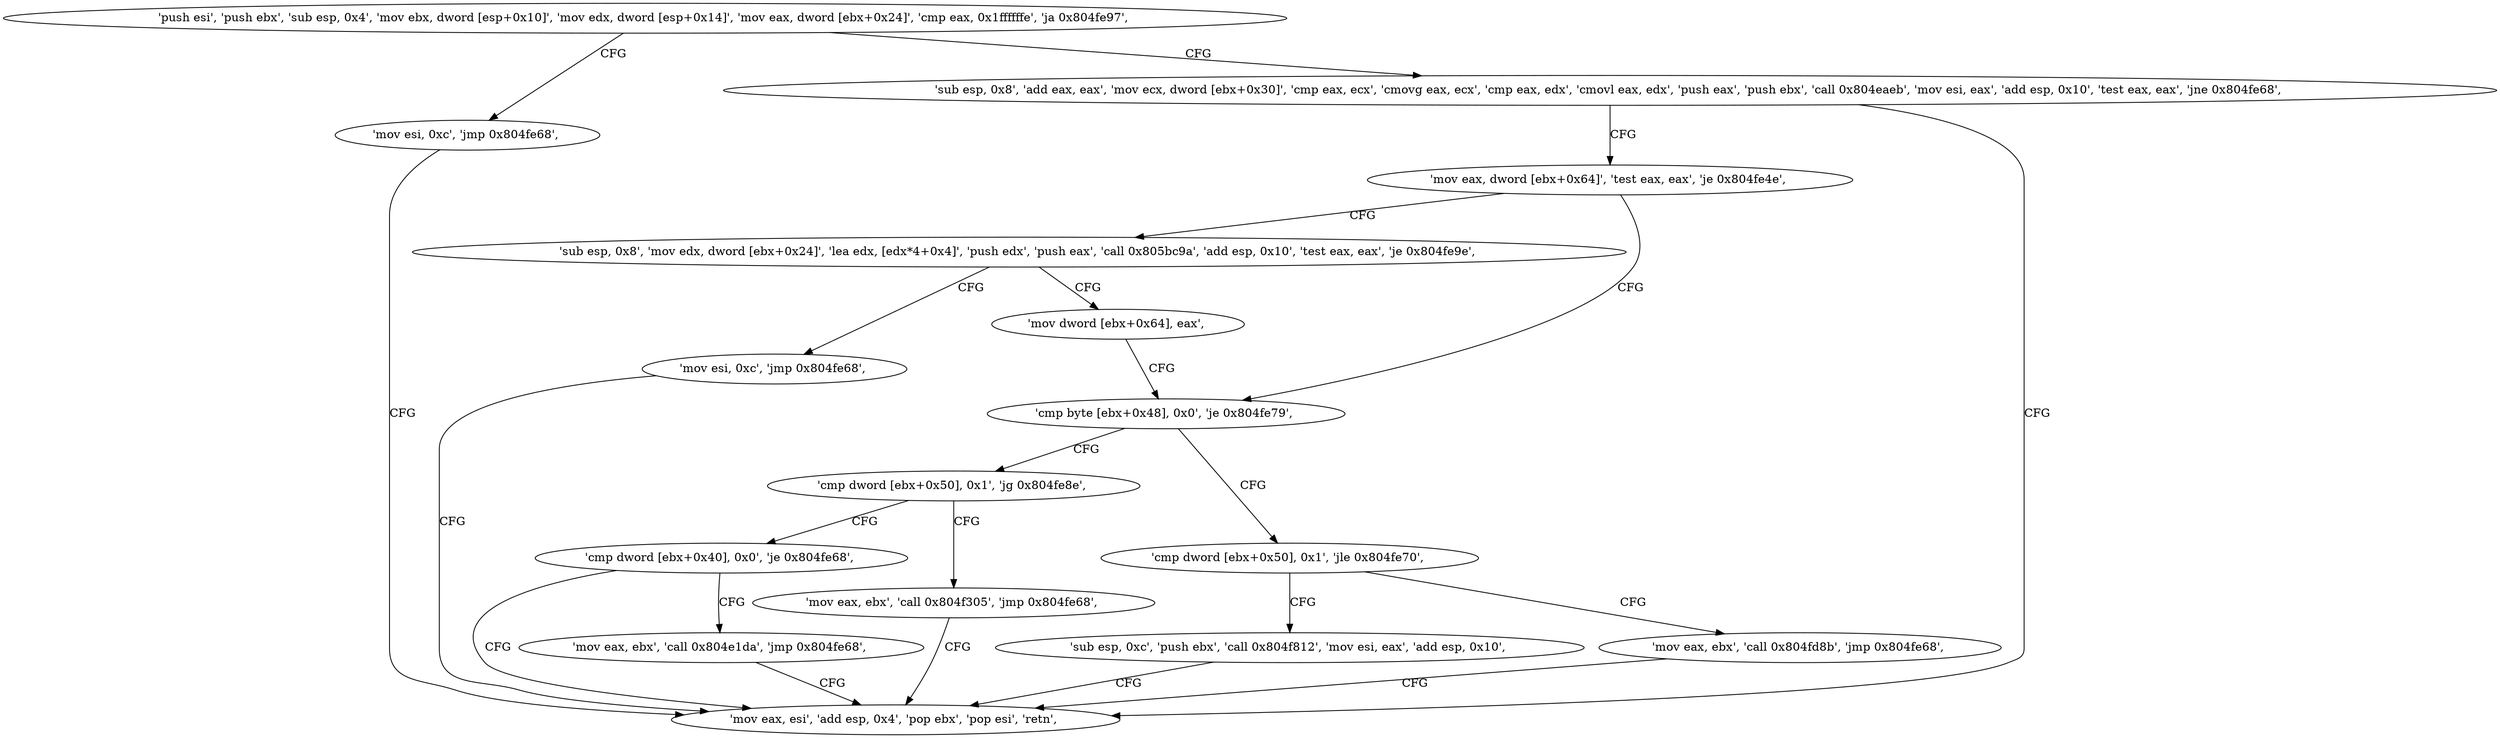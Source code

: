 digraph "func" {
"134544876" [label = "'push esi', 'push ebx', 'sub esp, 0x4', 'mov ebx, dword [esp+0x10]', 'mov edx, dword [esp+0x14]', 'mov eax, dword [ebx+0x24]', 'cmp eax, 0x1ffffffe', 'ja 0x804fe97', " ]
"134545047" [label = "'mov esi, 0xc', 'jmp 0x804fe68', " ]
"134544903" [label = "'sub esp, 0x8', 'add eax, eax', 'mov ecx, dword [ebx+0x30]', 'cmp eax, ecx', 'cmovg eax, ecx', 'cmp eax, edx', 'cmovl eax, edx', 'push eax', 'push ebx', 'call 0x804eaeb', 'mov esi, eax', 'add esp, 0x10', 'test eax, eax', 'jne 0x804fe68', " ]
"134545000" [label = "'mov eax, esi', 'add esp, 0x4', 'pop ebx', 'pop esi', 'retn', " ]
"134544937" [label = "'mov eax, dword [ebx+0x64]', 'test eax, eax', 'je 0x804fe4e', " ]
"134544974" [label = "'cmp byte [ebx+0x48], 0x0', 'je 0x804fe79', " ]
"134544944" [label = "'sub esp, 0x8', 'mov edx, dword [ebx+0x24]', 'lea edx, [edx*4+0x4]', 'push edx', 'push eax', 'call 0x805bc9a', 'add esp, 0x10', 'test eax, eax', 'je 0x804fe9e', " ]
"134545017" [label = "'cmp dword [ebx+0x50], 0x1', 'jg 0x804fe8e', " ]
"134544980" [label = "'cmp dword [ebx+0x50], 0x1', 'jle 0x804fe70', " ]
"134545054" [label = "'mov esi, 0xc', 'jmp 0x804fe68', " ]
"134544971" [label = "'mov dword [ebx+0x64], eax', " ]
"134545038" [label = "'mov eax, ebx', 'call 0x804f305', 'jmp 0x804fe68', " ]
"134545023" [label = "'cmp dword [ebx+0x40], 0x0', 'je 0x804fe68', " ]
"134545008" [label = "'mov eax, ebx', 'call 0x804fd8b', 'jmp 0x804fe68', " ]
"134544986" [label = "'sub esp, 0xc', 'push ebx', 'call 0x804f812', 'mov esi, eax', 'add esp, 0x10', " ]
"134545029" [label = "'mov eax, ebx', 'call 0x804e1da', 'jmp 0x804fe68', " ]
"134544876" -> "134545047" [ label = "CFG" ]
"134544876" -> "134544903" [ label = "CFG" ]
"134545047" -> "134545000" [ label = "CFG" ]
"134544903" -> "134545000" [ label = "CFG" ]
"134544903" -> "134544937" [ label = "CFG" ]
"134544937" -> "134544974" [ label = "CFG" ]
"134544937" -> "134544944" [ label = "CFG" ]
"134544974" -> "134545017" [ label = "CFG" ]
"134544974" -> "134544980" [ label = "CFG" ]
"134544944" -> "134545054" [ label = "CFG" ]
"134544944" -> "134544971" [ label = "CFG" ]
"134545017" -> "134545038" [ label = "CFG" ]
"134545017" -> "134545023" [ label = "CFG" ]
"134544980" -> "134545008" [ label = "CFG" ]
"134544980" -> "134544986" [ label = "CFG" ]
"134545054" -> "134545000" [ label = "CFG" ]
"134544971" -> "134544974" [ label = "CFG" ]
"134545038" -> "134545000" [ label = "CFG" ]
"134545023" -> "134545000" [ label = "CFG" ]
"134545023" -> "134545029" [ label = "CFG" ]
"134545008" -> "134545000" [ label = "CFG" ]
"134544986" -> "134545000" [ label = "CFG" ]
"134545029" -> "134545000" [ label = "CFG" ]
}
